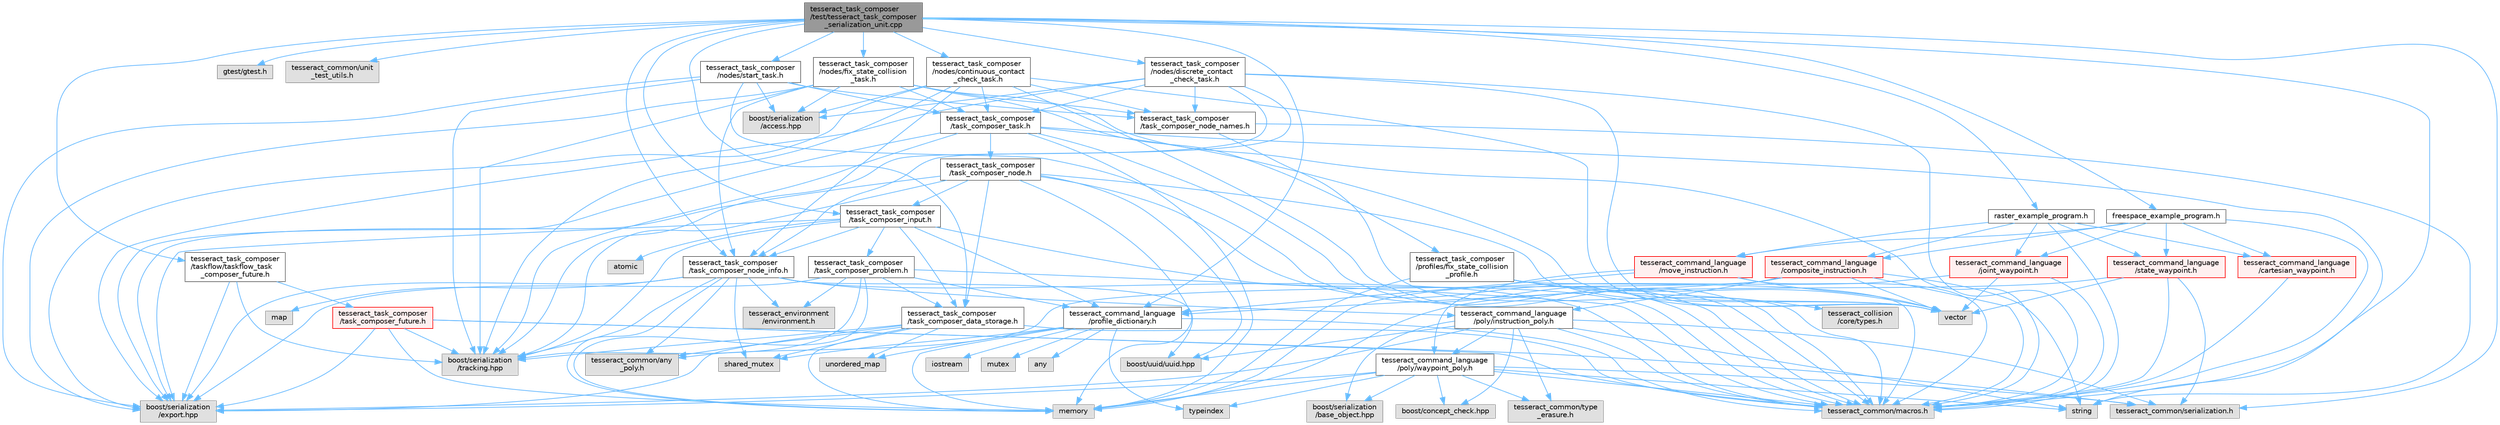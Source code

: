 digraph "tesseract_task_composer/test/tesseract_task_composer_serialization_unit.cpp"
{
 // LATEX_PDF_SIZE
  bgcolor="transparent";
  edge [fontname=Helvetica,fontsize=10,labelfontname=Helvetica,labelfontsize=10];
  node [fontname=Helvetica,fontsize=10,shape=box,height=0.2,width=0.4];
  Node1 [label="tesseract_task_composer\l/test/tesseract_task_composer\l_serialization_unit.cpp",height=0.2,width=0.4,color="gray40", fillcolor="grey60", style="filled", fontcolor="black",tooltip=" "];
  Node1 -> Node2 [color="steelblue1",style="solid"];
  Node2 [label="tesseract_common/macros.h",height=0.2,width=0.4,color="grey60", fillcolor="#E0E0E0", style="filled",tooltip=" "];
  Node1 -> Node3 [color="steelblue1",style="solid"];
  Node3 [label="gtest/gtest.h",height=0.2,width=0.4,color="grey60", fillcolor="#E0E0E0", style="filled",tooltip=" "];
  Node1 -> Node4 [color="steelblue1",style="solid"];
  Node4 [label="tesseract_common/unit\l_test_utils.h",height=0.2,width=0.4,color="grey60", fillcolor="#E0E0E0", style="filled",tooltip=" "];
  Node1 -> Node5 [color="steelblue1",style="solid"];
  Node5 [label="tesseract_common/serialization.h",height=0.2,width=0.4,color="grey60", fillcolor="#E0E0E0", style="filled",tooltip=" "];
  Node1 -> Node6 [color="steelblue1",style="solid"];
  Node6 [label="tesseract_command_language\l/profile_dictionary.h",height=0.2,width=0.4,color="grey40", fillcolor="white", style="filled",URL="$dd/dd6/profile__dictionary_8h.html",tooltip="This is a profile dictionary for storing all profiles."];
  Node6 -> Node2 [color="steelblue1",style="solid"];
  Node6 -> Node7 [color="steelblue1",style="solid"];
  Node7 [label="any",height=0.2,width=0.4,color="grey60", fillcolor="#E0E0E0", style="filled",tooltip=" "];
  Node6 -> Node8 [color="steelblue1",style="solid"];
  Node8 [label="iostream",height=0.2,width=0.4,color="grey60", fillcolor="#E0E0E0", style="filled",tooltip=" "];
  Node6 -> Node9 [color="steelblue1",style="solid"];
  Node9 [label="typeindex",height=0.2,width=0.4,color="grey60", fillcolor="#E0E0E0", style="filled",tooltip=" "];
  Node6 -> Node10 [color="steelblue1",style="solid"];
  Node10 [label="unordered_map",height=0.2,width=0.4,color="grey60", fillcolor="#E0E0E0", style="filled",tooltip=" "];
  Node6 -> Node11 [color="steelblue1",style="solid"];
  Node11 [label="memory",height=0.2,width=0.4,color="grey60", fillcolor="#E0E0E0", style="filled",tooltip=" "];
  Node6 -> Node12 [color="steelblue1",style="solid"];
  Node12 [label="mutex",height=0.2,width=0.4,color="grey60", fillcolor="#E0E0E0", style="filled",tooltip=" "];
  Node6 -> Node13 [color="steelblue1",style="solid"];
  Node13 [label="shared_mutex",height=0.2,width=0.4,color="grey60", fillcolor="#E0E0E0", style="filled",tooltip=" "];
  Node1 -> Node14 [color="steelblue1",style="solid"];
  Node14 [label="tesseract_task_composer\l/task_composer_node_info.h",height=0.2,width=0.4,color="grey40", fillcolor="white", style="filled",URL="$d7/d2c/task__composer__node__info_8h.html",tooltip="Task composer node info."];
  Node14 -> Node2 [color="steelblue1",style="solid"];
  Node14 -> Node11 [color="steelblue1",style="solid"];
  Node14 -> Node13 [color="steelblue1",style="solid"];
  Node14 -> Node15 [color="steelblue1",style="solid"];
  Node15 [label="map",height=0.2,width=0.4,color="grey60", fillcolor="#E0E0E0", style="filled",tooltip=" "];
  Node14 -> Node16 [color="steelblue1",style="solid"];
  Node16 [label="boost/uuid/uuid.hpp",height=0.2,width=0.4,color="grey60", fillcolor="#E0E0E0", style="filled",tooltip=" "];
  Node14 -> Node17 [color="steelblue1",style="solid"];
  Node17 [label="tesseract_environment\l/environment.h",height=0.2,width=0.4,color="grey60", fillcolor="#E0E0E0", style="filled",tooltip=" "];
  Node14 -> Node18 [color="steelblue1",style="solid"];
  Node18 [label="tesseract_command_language\l/poly/instruction_poly.h",height=0.2,width=0.4,color="grey40", fillcolor="white", style="filled",URL="$d1/db1/instruction__poly_8h.html",tooltip=" "];
  Node18 -> Node2 [color="steelblue1",style="solid"];
  Node18 -> Node19 [color="steelblue1",style="solid"];
  Node19 [label="string",height=0.2,width=0.4,color="grey60", fillcolor="#E0E0E0", style="filled",tooltip=" "];
  Node18 -> Node20 [color="steelblue1",style="solid"];
  Node20 [label="boost/serialization\l/base_object.hpp",height=0.2,width=0.4,color="grey60", fillcolor="#E0E0E0", style="filled",tooltip=" "];
  Node18 -> Node21 [color="steelblue1",style="solid"];
  Node21 [label="boost/serialization\l/export.hpp",height=0.2,width=0.4,color="grey60", fillcolor="#E0E0E0", style="filled",tooltip=" "];
  Node18 -> Node22 [color="steelblue1",style="solid"];
  Node22 [label="boost/concept_check.hpp",height=0.2,width=0.4,color="grey60", fillcolor="#E0E0E0", style="filled",tooltip=" "];
  Node18 -> Node16 [color="steelblue1",style="solid"];
  Node18 -> Node23 [color="steelblue1",style="solid"];
  Node23 [label="tesseract_command_language\l/poly/waypoint_poly.h",height=0.2,width=0.4,color="grey40", fillcolor="white", style="filled",URL="$d3/dc4/waypoint__poly_8h.html",tooltip=" "];
  Node23 -> Node2 [color="steelblue1",style="solid"];
  Node23 -> Node11 [color="steelblue1",style="solid"];
  Node23 -> Node19 [color="steelblue1",style="solid"];
  Node23 -> Node9 [color="steelblue1",style="solid"];
  Node23 -> Node20 [color="steelblue1",style="solid"];
  Node23 -> Node21 [color="steelblue1",style="solid"];
  Node23 -> Node22 [color="steelblue1",style="solid"];
  Node23 -> Node5 [color="steelblue1",style="solid"];
  Node23 -> Node24 [color="steelblue1",style="solid"];
  Node24 [label="tesseract_common/type\l_erasure.h",height=0.2,width=0.4,color="grey60", fillcolor="#E0E0E0", style="filled",tooltip=" "];
  Node18 -> Node5 [color="steelblue1",style="solid"];
  Node18 -> Node24 [color="steelblue1",style="solid"];
  Node14 -> Node25 [color="steelblue1",style="solid"];
  Node25 [label="tesseract_common/any\l_poly.h",height=0.2,width=0.4,color="grey60", fillcolor="#E0E0E0", style="filled",tooltip=" "];
  Node14 -> Node21 [color="steelblue1",style="solid"];
  Node14 -> Node26 [color="steelblue1",style="solid"];
  Node26 [label="boost/serialization\l/tracking.hpp",height=0.2,width=0.4,color="grey60", fillcolor="#E0E0E0", style="filled",tooltip=" "];
  Node1 -> Node27 [color="steelblue1",style="solid"];
  Node27 [label="tesseract_task_composer\l/task_composer_input.h",height=0.2,width=0.4,color="grey40", fillcolor="white", style="filled",URL="$db/ddf/task__composer__input_8h.html",tooltip="The input data structure to the pipeline."];
  Node27 -> Node2 [color="steelblue1",style="solid"];
  Node27 -> Node28 [color="steelblue1",style="solid"];
  Node28 [label="atomic",height=0.2,width=0.4,color="grey60", fillcolor="#E0E0E0", style="filled",tooltip=" "];
  Node27 -> Node6 [color="steelblue1",style="solid"];
  Node27 -> Node29 [color="steelblue1",style="solid"];
  Node29 [label="tesseract_task_composer\l/task_composer_data_storage.h",height=0.2,width=0.4,color="grey40", fillcolor="white", style="filled",URL="$dc/dc5/task__composer__data__storage_8h.html",tooltip="Data storage used when executing the pipeline."];
  Node29 -> Node2 [color="steelblue1",style="solid"];
  Node29 -> Node11 [color="steelblue1",style="solid"];
  Node29 -> Node10 [color="steelblue1",style="solid"];
  Node29 -> Node13 [color="steelblue1",style="solid"];
  Node29 -> Node25 [color="steelblue1",style="solid"];
  Node29 -> Node21 [color="steelblue1",style="solid"];
  Node29 -> Node26 [color="steelblue1",style="solid"];
  Node27 -> Node14 [color="steelblue1",style="solid"];
  Node27 -> Node30 [color="steelblue1",style="solid"];
  Node30 [label="tesseract_task_composer\l/task_composer_problem.h",height=0.2,width=0.4,color="grey40", fillcolor="white", style="filled",URL="$d7/d6d/task__composer__problem_8h.html",tooltip="A task composer server problem."];
  Node30 -> Node2 [color="steelblue1",style="solid"];
  Node30 -> Node11 [color="steelblue1",style="solid"];
  Node30 -> Node17 [color="steelblue1",style="solid"];
  Node30 -> Node6 [color="steelblue1",style="solid"];
  Node30 -> Node29 [color="steelblue1",style="solid"];
  Node30 -> Node21 [color="steelblue1",style="solid"];
  Node30 -> Node26 [color="steelblue1",style="solid"];
  Node27 -> Node21 [color="steelblue1",style="solid"];
  Node27 -> Node26 [color="steelblue1",style="solid"];
  Node1 -> Node29 [color="steelblue1",style="solid"];
  Node1 -> Node31 [color="steelblue1",style="solid"];
  Node31 [label="tesseract_task_composer\l/nodes/continuous_contact\l_check_task.h",height=0.2,width=0.4,color="grey40", fillcolor="white", style="filled",URL="$d0/d58/continuous__contact__check__task_8h.html",tooltip="Continuous Collision check trajectory task."];
  Node31 -> Node2 [color="steelblue1",style="solid"];
  Node31 -> Node32 [color="steelblue1",style="solid"];
  Node32 [label="boost/serialization\l/access.hpp",height=0.2,width=0.4,color="grey60", fillcolor="#E0E0E0", style="filled",tooltip=" "];
  Node31 -> Node33 [color="steelblue1",style="solid"];
  Node33 [label="vector",height=0.2,width=0.4,color="grey60", fillcolor="#E0E0E0", style="filled",tooltip=" "];
  Node31 -> Node34 [color="steelblue1",style="solid"];
  Node34 [label="tesseract_task_composer\l/task_composer_task.h",height=0.2,width=0.4,color="grey40", fillcolor="white", style="filled",URL="$da/d71/task__composer__task_8h.html",tooltip="A task in the pipeline."];
  Node34 -> Node2 [color="steelblue1",style="solid"];
  Node34 -> Node19 [color="steelblue1",style="solid"];
  Node34 -> Node33 [color="steelblue1",style="solid"];
  Node34 -> Node11 [color="steelblue1",style="solid"];
  Node34 -> Node35 [color="steelblue1",style="solid"];
  Node35 [label="tesseract_task_composer\l/task_composer_node.h",height=0.2,width=0.4,color="grey40", fillcolor="white", style="filled",URL="$da/dbe/task__composer__node_8h.html",tooltip="A node in the pipeline."];
  Node35 -> Node2 [color="steelblue1",style="solid"];
  Node35 -> Node11 [color="steelblue1",style="solid"];
  Node35 -> Node33 [color="steelblue1",style="solid"];
  Node35 -> Node16 [color="steelblue1",style="solid"];
  Node35 -> Node27 [color="steelblue1",style="solid"];
  Node35 -> Node29 [color="steelblue1",style="solid"];
  Node35 -> Node21 [color="steelblue1",style="solid"];
  Node35 -> Node26 [color="steelblue1",style="solid"];
  Node34 -> Node21 [color="steelblue1",style="solid"];
  Node34 -> Node26 [color="steelblue1",style="solid"];
  Node31 -> Node14 [color="steelblue1",style="solid"];
  Node31 -> Node36 [color="steelblue1",style="solid"];
  Node36 [label="tesseract_task_composer\l/task_composer_node_names.h",height=0.2,width=0.4,color="grey40", fillcolor="white", style="filled",URL="$d3/da7/task__composer__node__names_8h.html",tooltip="Contains default node names."];
  Node36 -> Node2 [color="steelblue1",style="solid"];
  Node36 -> Node19 [color="steelblue1",style="solid"];
  Node31 -> Node21 [color="steelblue1",style="solid"];
  Node31 -> Node26 [color="steelblue1",style="solid"];
  Node1 -> Node37 [color="steelblue1",style="solid"];
  Node37 [label="tesseract_task_composer\l/nodes/discrete_contact\l_check_task.h",height=0.2,width=0.4,color="grey40", fillcolor="white", style="filled",URL="$d1/d26/discrete__contact__check__task_8h.html",tooltip="Discrete Collision check trajectory task."];
  Node37 -> Node2 [color="steelblue1",style="solid"];
  Node37 -> Node32 [color="steelblue1",style="solid"];
  Node37 -> Node33 [color="steelblue1",style="solid"];
  Node37 -> Node34 [color="steelblue1",style="solid"];
  Node37 -> Node14 [color="steelblue1",style="solid"];
  Node37 -> Node36 [color="steelblue1",style="solid"];
  Node37 -> Node21 [color="steelblue1",style="solid"];
  Node37 -> Node26 [color="steelblue1",style="solid"];
  Node1 -> Node38 [color="steelblue1",style="solid"];
  Node38 [label="tesseract_task_composer\l/nodes/fix_state_collision\l_task.h",height=0.2,width=0.4,color="grey40", fillcolor="white", style="filled",URL="$d6/db0/fix__state__collision__task_8h.html",tooltip="Task that pushes plan instructions to be out of collision."];
  Node38 -> Node2 [color="steelblue1",style="solid"];
  Node38 -> Node32 [color="steelblue1",style="solid"];
  Node38 -> Node34 [color="steelblue1",style="solid"];
  Node38 -> Node14 [color="steelblue1",style="solid"];
  Node38 -> Node36 [color="steelblue1",style="solid"];
  Node38 -> Node39 [color="steelblue1",style="solid"];
  Node39 [label="tesseract_task_composer\l/profiles/fix_state_collision\l_profile.h",height=0.2,width=0.4,color="grey40", fillcolor="white", style="filled",URL="$d7/d96/fix__state__collision__profile_8h.html",tooltip="Profile for process that pushes plan instructions to be out of collision."];
  Node39 -> Node2 [color="steelblue1",style="solid"];
  Node39 -> Node11 [color="steelblue1",style="solid"];
  Node39 -> Node33 [color="steelblue1",style="solid"];
  Node39 -> Node40 [color="steelblue1",style="solid"];
  Node40 [label="tesseract_collision\l/core/types.h",height=0.2,width=0.4,color="grey60", fillcolor="#E0E0E0", style="filled",tooltip=" "];
  Node38 -> Node21 [color="steelblue1",style="solid"];
  Node38 -> Node26 [color="steelblue1",style="solid"];
  Node1 -> Node41 [color="steelblue1",style="solid"];
  Node41 [label="tesseract_task_composer\l/nodes/start_task.h",height=0.2,width=0.4,color="grey40", fillcolor="white", style="filled",URL="$d2/d48/start__task_8h.html",tooltip=" "];
  Node41 -> Node2 [color="steelblue1",style="solid"];
  Node41 -> Node32 [color="steelblue1",style="solid"];
  Node41 -> Node34 [color="steelblue1",style="solid"];
  Node41 -> Node36 [color="steelblue1",style="solid"];
  Node41 -> Node21 [color="steelblue1",style="solid"];
  Node41 -> Node26 [color="steelblue1",style="solid"];
  Node1 -> Node42 [color="steelblue1",style="solid"];
  Node42 [label="tesseract_task_composer\l/taskflow/taskflow_task\l_composer_future.h",height=0.2,width=0.4,color="grey40", fillcolor="white", style="filled",URL="$dc/d39/taskflow__task__composer__future_8h.html",tooltip="A taskflow task composer future implementation."];
  Node42 -> Node43 [color="steelblue1",style="solid"];
  Node43 [label="tesseract_task_composer\l/task_composer_future.h",height=0.2,width=0.4,color="red", fillcolor="#FFF0F0", style="filled",URL="$dc/d59/task__composer__future_8h.html",tooltip="A task composer future."];
  Node43 -> Node2 [color="steelblue1",style="solid"];
  Node43 -> Node11 [color="steelblue1",style="solid"];
  Node43 -> Node5 [color="steelblue1",style="solid"];
  Node43 -> Node21 [color="steelblue1",style="solid"];
  Node43 -> Node26 [color="steelblue1",style="solid"];
  Node42 -> Node21 [color="steelblue1",style="solid"];
  Node42 -> Node26 [color="steelblue1",style="solid"];
  Node1 -> Node46 [color="steelblue1",style="solid"];
  Node46 [label="raster_example_program.h",height=0.2,width=0.4,color="grey40", fillcolor="white", style="filled",URL="$db/d2d/raster__example__program_8h.html",tooltip="Example raster paths."];
  Node46 -> Node2 [color="steelblue1",style="solid"];
  Node46 -> Node47 [color="steelblue1",style="solid"];
  Node47 [label="tesseract_command_language\l/composite_instruction.h",height=0.2,width=0.4,color="red", fillcolor="#FFF0F0", style="filled",URL="$d5/df7/composite__instruction_8h.html",tooltip=" "];
  Node47 -> Node2 [color="steelblue1",style="solid"];
  Node47 -> Node33 [color="steelblue1",style="solid"];
  Node47 -> Node19 [color="steelblue1",style="solid"];
  Node47 -> Node18 [color="steelblue1",style="solid"];
  Node47 -> Node6 [color="steelblue1",style="solid"];
  Node47 -> Node25 [color="steelblue1",style="solid"];
  Node46 -> Node55 [color="steelblue1",style="solid"];
  Node55 [label="tesseract_command_language\l/state_waypoint.h",height=0.2,width=0.4,color="red", fillcolor="#FFF0F0", style="filled",URL="$d1/d10/state__waypoint_8h.html",tooltip=" "];
  Node55 -> Node2 [color="steelblue1",style="solid"];
  Node55 -> Node11 [color="steelblue1",style="solid"];
  Node55 -> Node33 [color="steelblue1",style="solid"];
  Node55 -> Node5 [color="steelblue1",style="solid"];
  Node46 -> Node59 [color="steelblue1",style="solid"];
  Node59 [label="tesseract_command_language\l/cartesian_waypoint.h",height=0.2,width=0.4,color="red", fillcolor="#FFF0F0", style="filled",URL="$d3/d18/cartesian__waypoint_8h.html",tooltip=" "];
  Node59 -> Node2 [color="steelblue1",style="solid"];
  Node46 -> Node61 [color="steelblue1",style="solid"];
  Node61 [label="tesseract_command_language\l/joint_waypoint.h",height=0.2,width=0.4,color="red", fillcolor="#FFF0F0", style="filled",URL="$d7/d1f/joint__waypoint_8h.html",tooltip=" "];
  Node61 -> Node2 [color="steelblue1",style="solid"];
  Node61 -> Node11 [color="steelblue1",style="solid"];
  Node61 -> Node33 [color="steelblue1",style="solid"];
  Node46 -> Node62 [color="steelblue1",style="solid"];
  Node62 [label="tesseract_command_language\l/move_instruction.h",height=0.2,width=0.4,color="red", fillcolor="#FFF0F0", style="filled",URL="$da/d74/move__instruction_8h.html",tooltip=" "];
  Node62 -> Node2 [color="steelblue1",style="solid"];
  Node62 -> Node33 [color="steelblue1",style="solid"];
  Node62 -> Node23 [color="steelblue1",style="solid"];
  Node62 -> Node6 [color="steelblue1",style="solid"];
  Node1 -> Node63 [color="steelblue1",style="solid"];
  Node63 [label="freespace_example_program.h",height=0.2,width=0.4,color="grey40", fillcolor="white", style="filled",URL="$d2/d98/freespace__example__program_8h.html",tooltip=" "];
  Node63 -> Node2 [color="steelblue1",style="solid"];
  Node63 -> Node47 [color="steelblue1",style="solid"];
  Node63 -> Node55 [color="steelblue1",style="solid"];
  Node63 -> Node59 [color="steelblue1",style="solid"];
  Node63 -> Node61 [color="steelblue1",style="solid"];
  Node63 -> Node62 [color="steelblue1",style="solid"];
}
